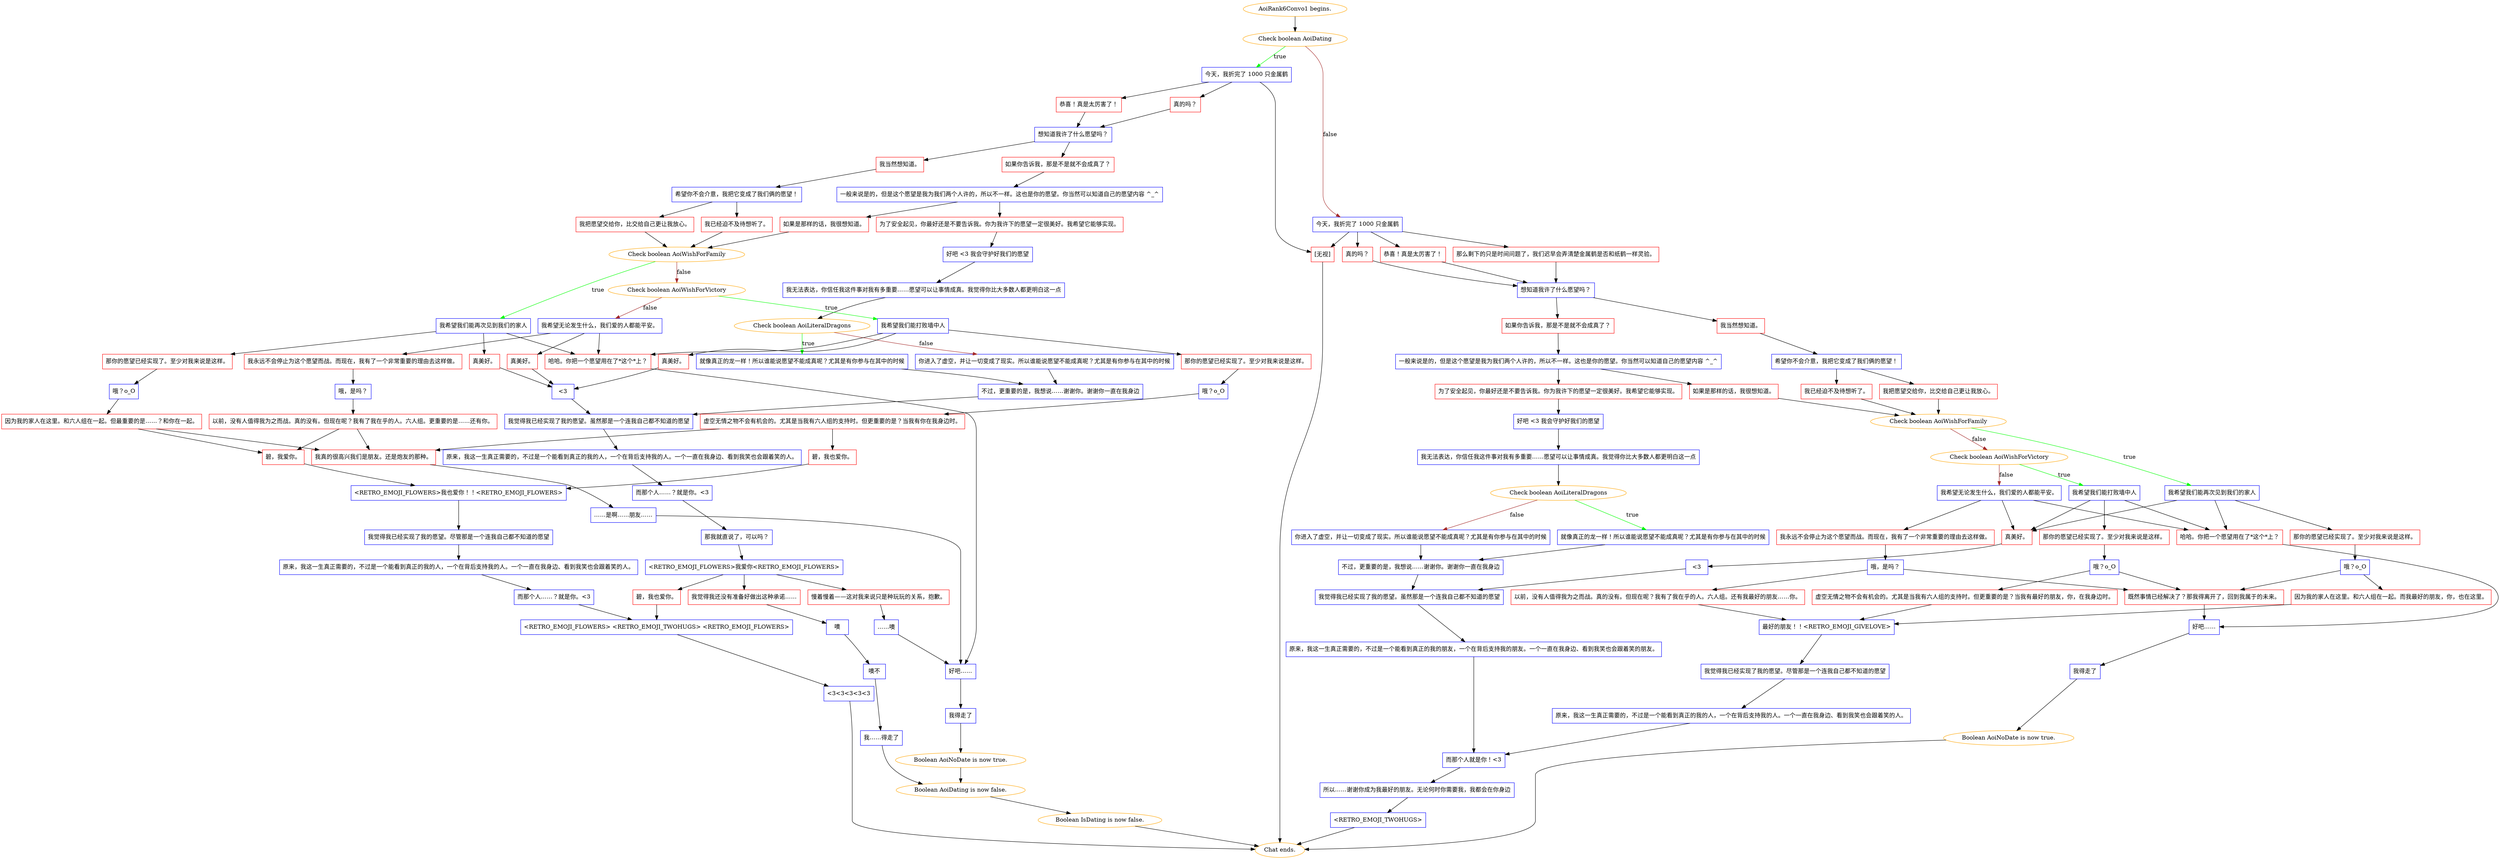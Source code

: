 digraph {
	"AoiRank6Convo1 begins." [color=orange];
		"AoiRank6Convo1 begins." -> j783435710;
	j783435710 [label="Check boolean AoiDating",color=orange];
		j783435710 -> j3181711944 [label=true,color=green];
		j783435710 -> j388171379 [label=false,color=brown];
	j3181711944 [label="今天，我折完了 1000 只金属鹤",shape=box,color=blue];
		j3181711944 -> j539142164;
		j3181711944 -> j2202242338;
		j3181711944 -> j2424094220;
	j388171379 [label="今天，我折完了 1000 只金属鹤",shape=box,color=blue];
		j388171379 -> j3844104113;
		j388171379 -> j849609950;
		j388171379 -> j303601492;
		j388171379 -> j2424094220;
	j539142164 [label="真的吗？",shape=box,color=red];
		j539142164 -> j1408855164;
	j2202242338 [label="恭喜！真是太厉害了！",shape=box,color=red];
		j2202242338 -> j1408855164;
	j2424094220 [label="[无视]",shape=box,color=red];
		j2424094220 -> "Chat ends.";
	j3844104113 [label="那么剩下的只是时间问题了，我们迟早会弄清楚金属鹤是否和纸鹤一样灵验。",shape=box,color=red];
		j3844104113 -> j3807682535;
	j849609950 [label="真的吗？",shape=box,color=red];
		j849609950 -> j3807682535;
	j303601492 [label="恭喜！真是太厉害了！",shape=box,color=red];
		j303601492 -> j3807682535;
	j1408855164 [label="想知道我许了什么愿望吗？",shape=box,color=blue];
		j1408855164 -> j2970012463;
		j1408855164 -> j2492873546;
	"Chat ends." [color=orange];
	j3807682535 [label="想知道我许了什么愿望吗？",shape=box,color=blue];
		j3807682535 -> j2657468331;
		j3807682535 -> j2548262231;
	j2970012463 [label="如果你告诉我，那是不是就不会成真了？",shape=box,color=red];
		j2970012463 -> j1952339030;
	j2492873546 [label="我当然想知道。",shape=box,color=red];
		j2492873546 -> j310383650;
	j2657468331 [label="如果你告诉我，那是不是就不会成真了？",shape=box,color=red];
		j2657468331 -> j1552140085;
	j2548262231 [label="我当然想知道。",shape=box,color=red];
		j2548262231 -> j2855484944;
	j1952339030 [label="一般来说是的，但是这个愿望是我为我们两个人许的，所以不一样。这也是你的愿望。你当然可以知道自己的愿望内容 ^_^",shape=box,color=blue];
		j1952339030 -> j2023238835;
		j1952339030 -> j337035628;
	j310383650 [label="希望你不会介意，我把它变成了我们俩的愿望！",shape=box,color=blue];
		j310383650 -> j3976522295;
		j310383650 -> j2408916240;
	j1552140085 [label="一般来说是的，但是这个愿望是我为我们两个人许的，所以不一样。这也是你的愿望。你当然可以知道自己的愿望内容 ^_^",shape=box,color=blue];
		j1552140085 -> j2894939611;
		j1552140085 -> j2080755903;
	j2855484944 [label="希望你不会介意，我把它变成了我们俩的愿望！",shape=box,color=blue];
		j2855484944 -> j195532190;
		j2855484944 -> j575845645;
	j2023238835 [label="为了安全起见，你最好还是不要告诉我。你为我许下的愿望一定很美好。我希望它能够实现。",shape=box,color=red];
		j2023238835 -> j840732949;
	j337035628 [label="如果是那样的话，我很想知道。",shape=box,color=red];
		j337035628 -> j3247860844;
	j3976522295 [label="我把愿望交给你，比交给自己更让我放心。",shape=box,color=red];
		j3976522295 -> j3247860844;
	j2408916240 [label="我已经迫不及待想听了。",shape=box,color=red];
		j2408916240 -> j3247860844;
	j2894939611 [label="为了安全起见，你最好还是不要告诉我。你为我许下的愿望一定很美好。我希望它能够实现。",shape=box,color=red];
		j2894939611 -> j1896868733;
	j2080755903 [label="如果是那样的话，我很想知道。",shape=box,color=red];
		j2080755903 -> j828909921;
	j195532190 [label="我把愿望交给你，比交给自己更让我放心。",shape=box,color=red];
		j195532190 -> j828909921;
	j575845645 [label="我已经迫不及待想听了。",shape=box,color=red];
		j575845645 -> j828909921;
	j840732949 [label="好吧 <3 我会守护好我们的愿望",shape=box,color=blue];
		j840732949 -> j141455099;
	j3247860844 [label="Check boolean AoiWishForFamily",color=orange];
		j3247860844 -> j351923029 [label=true,color=green];
		j3247860844 -> j703318390 [label=false,color=brown];
	j1896868733 [label="好吧 <3 我会守护好我们的愿望",shape=box,color=blue];
		j1896868733 -> j1015072868;
	j828909921 [label="Check boolean AoiWishForFamily",color=orange];
		j828909921 -> j453976113 [label=true,color=green];
		j828909921 -> j960399770 [label=false,color=brown];
	j141455099 [label="我无法表达，你信任我这件事对我有多重要……愿望可以让事情成真。我觉得你比大多数人都更明白这一点",shape=box,color=blue];
		j141455099 -> j115447101;
	j351923029 [label="我希望我们能再次见到我们的家人",shape=box,color=blue];
		j351923029 -> j1031209805;
		j351923029 -> j4157785652;
		j351923029 -> j3167196354;
	j703318390 [label="Check boolean AoiWishForVictory",color=orange];
		j703318390 -> j608569926 [label=true,color=green];
		j703318390 -> j1552566625 [label=false,color=brown];
	j1015072868 [label="我无法表达，你信任我这件事对我有多重要……愿望可以让事情成真。我觉得你比大多数人都更明白这一点",shape=box,color=blue];
		j1015072868 -> j3584024800;
	j453976113 [label="我希望我们能再次见到我们的家人",shape=box,color=blue];
		j453976113 -> j2701232783;
		j453976113 -> j321776280;
		j453976113 -> j3125249439;
	j960399770 [label="Check boolean AoiWishForVictory",color=orange];
		j960399770 -> j2495100755 [label=true,color=green];
		j960399770 -> j1403424648 [label=false,color=brown];
	j115447101 [label="Check boolean AoiLiteralDragons",color=orange];
		j115447101 -> j1482375939 [label=true,color=green];
		j115447101 -> j2643088867 [label=false,color=brown];
	j1031209805 [label="那你的愿望已经实现了。至少对我来说是这样。",shape=box,color=red];
		j1031209805 -> j1623637514;
	j4157785652 [label="真美好。",shape=box,color=red];
		j4157785652 -> j190533713;
	j3167196354 [label="哈哈。你把一个愿望用在了*这个*上？",shape=box,color=red];
		j3167196354 -> j1921545860;
	j608569926 [label="我希望我们能打败墙中人",shape=box,color=blue];
		j608569926 -> j4269979386;
		j608569926 -> j3785300429;
		j608569926 -> j3167196354;
	j1552566625 [label="我希望无论发生什么，我们爱的人都能平安。",shape=box,color=blue];
		j1552566625 -> j2959916366;
		j1552566625 -> j1022382186;
		j1552566625 -> j3167196354;
	j3584024800 [label="Check boolean AoiLiteralDragons",color=orange];
		j3584024800 -> j3027097577 [label=true,color=green];
		j3584024800 -> j975771016 [label=false,color=brown];
	j2701232783 [label="那你的愿望已经实现了。至少对我来说是这样。",shape=box,color=red];
		j2701232783 -> j4068736332;
	j321776280 [label="真美好。",shape=box,color=red];
		j321776280 -> j2406797236;
	j3125249439 [label="哈哈。你把一个愿望用在了*这个*上？",shape=box,color=red];
		j3125249439 -> j2347143261;
	j2495100755 [label="我希望我们能打败墙中人",shape=box,color=blue];
		j2495100755 -> j1740707855;
		j2495100755 -> j321776280;
		j2495100755 -> j3125249439;
	j1403424648 [label="我希望无论发生什么，我们爱的人都能平安。",shape=box,color=blue];
		j1403424648 -> j2269948758;
		j1403424648 -> j321776280;
		j1403424648 -> j3125249439;
	j1482375939 [label="就像真正的龙一样！所以谁能说愿望不能成真呢？尤其是有你参与在其中的时候",shape=box,color=blue];
		j1482375939 -> j2868999005;
	j2643088867 [label="你进入了虚空，并让一切变成了现实。所以谁能说愿望不能成真呢？尤其是有你参与在其中的时候",shape=box,color=blue];
		j2643088867 -> j2868999005;
	j1623637514 [label="哦？o_O",shape=box,color=blue];
		j1623637514 -> j1923012319;
	j190533713 [label="<3",shape=box,color=blue];
		j190533713 -> j4224110584;
	j1921545860 [label="好吧……",shape=box,color=blue];
		j1921545860 -> j3638428952;
	j4269979386 [label="那你的愿望已经实现了。至少对我来说是这样。",shape=box,color=red];
		j4269979386 -> j1379576025;
	j3785300429 [label="真美好。",shape=box,color=red];
		j3785300429 -> j190533713;
	j2959916366 [label="我永远不会停止为这个愿望而战。而现在，我有了一个非常重要的理由去这样做。",shape=box,color=red];
		j2959916366 -> j1668344465;
	j1022382186 [label="真美好。",shape=box,color=red];
		j1022382186 -> j190533713;
	j3027097577 [label="就像真正的龙一样！所以谁能说愿望不能成真呢？尤其是有你参与在其中的时候",shape=box,color=blue];
		j3027097577 -> j1129032691;
	j975771016 [label="你进入了虚空，并让一切变成了现实。所以谁能说愿望不能成真呢？尤其是有你参与在其中的时候",shape=box,color=blue];
		j975771016 -> j1129032691;
	j4068736332 [label="哦？o_O",shape=box,color=blue];
		j4068736332 -> j326161998;
		j4068736332 -> j1275067073;
	j2406797236 [label="<3",shape=box,color=blue];
		j2406797236 -> j3393274018;
	j2347143261 [label="好吧……",shape=box,color=blue];
		j2347143261 -> j3116985426;
	j1740707855 [label="那你的愿望已经实现了。至少对我来说是这样。",shape=box,color=red];
		j1740707855 -> j697782079;
	j2269948758 [label="我永远不会停止为这个愿望而战。而现在，我有了一个非常重要的理由去这样做。",shape=box,color=red];
		j2269948758 -> j2775915699;
	j2868999005 [label="不过，更重要的是，我想说……谢谢你。谢谢你一直在我身边",shape=box,color=blue];
		j2868999005 -> j4224110584;
	j1923012319 [label="因为我的家人在这里。和六人组在一起。但最重要的是……？和你在一起。",shape=box,color=red];
		j1923012319 -> j2842119348;
		j1923012319 -> j564918719;
	j4224110584 [label="我觉得我已经实现了我的愿望。虽然那是一个连我自己都不知道的愿望",shape=box,color=blue];
		j4224110584 -> j6954350;
	j3638428952 [label="我得走了",shape=box,color=blue];
		j3638428952 -> j2447544522;
	j1379576025 [label="哦？o_O",shape=box,color=blue];
		j1379576025 -> j4173327873;
	j1668344465 [label="哦，是吗？",shape=box,color=blue];
		j1668344465 -> j2440817572;
	j1129032691 [label="不过，更重要的是，我想说……谢谢你。谢谢你一直在我身边",shape=box,color=blue];
		j1129032691 -> j3393274018;
	j326161998 [label="因为我的家人在这里。和六人组在一起。而我最好的朋友，你，也在这里。",shape=box,color=red];
		j326161998 -> j2041926798;
	j1275067073 [label="既然事情已经解决了？那我得离开了，回到我属于的未来。",shape=box,color=red];
		j1275067073 -> j2347143261;
	j3393274018 [label="我觉得我已经实现了我的愿望。虽然那是一个连我自己都不知道的愿望",shape=box,color=blue];
		j3393274018 -> j1343406262;
	j3116985426 [label="我得走了",shape=box,color=blue];
		j3116985426 -> j2246494386;
	j697782079 [label="哦？o_O",shape=box,color=blue];
		j697782079 -> j1503893860;
		j697782079 -> j1275067073;
	j2775915699 [label="哦，是吗？",shape=box,color=blue];
		j2775915699 -> j1344025127;
		j2775915699 -> j1275067073;
	j2842119348 [label="碧，我爱你。",shape=box,color=red];
		j2842119348 -> j3661487538;
	j564918719 [label="我真的很高兴我们是朋友。还是炮友的那种。",shape=box,color=red];
		j564918719 -> j610133285;
	j6954350 [label="原来，我这一生真正需要的，不过是一个能看到真正的我的人，一个在背后支持我的人。一个一直在我身边、看到我笑也会跟着笑的人。",shape=box,color=blue];
		j6954350 -> j2529497828;
	j2447544522 [label="Boolean AoiNoDate is now true.",color=orange];
		j2447544522 -> j2417470976;
	j4173327873 [label="虚空无情之物不会有机会的。尤其是当我有六人组的支持时。但更重要的是？当我有你在我身边时。",shape=box,color=red];
		j4173327873 -> j1330827478;
		j4173327873 -> j564918719;
	j2440817572 [label="以前，没有人值得我为之而战。真的没有。但现在呢？我有了我在乎的人。六人组。更重要的是……还有你。",shape=box,color=red];
		j2440817572 -> j2842119348;
		j2440817572 -> j564918719;
	j2041926798 [label="最好的朋友！！<RETRO_EMOJI_GIVELOVE>",shape=box,color=blue];
		j2041926798 -> j3194369890;
	j1343406262 [label="原来，我这一生真正需要的，不过是一个能看到真正的我的朋友，一个在背后支持我的朋友。一个一直在我身边、看到我笑也会跟着笑的朋友。",shape=box,color=blue];
		j1343406262 -> j1834370491;
	j2246494386 [label="Boolean AoiNoDate is now true.",color=orange];
		j2246494386 -> "Chat ends.";
	j1503893860 [label="虚空无情之物不会有机会的。尤其是当我有六人组的支持时。但更重要的是？当我有最好的朋友，你，在我身边时。",shape=box,color=red];
		j1503893860 -> j2041926798;
	j1344025127 [label="以前，没有人值得我为之而战。真的没有。但现在呢？我有了我在乎的人。六人组。还有我最好的朋友……你。",shape=box,color=red];
		j1344025127 -> j2041926798;
	j3661487538 [label="<RETRO_EMOJI_FLOWERS>我也爱你！！<RETRO_EMOJI_FLOWERS>",shape=box,color=blue];
		j3661487538 -> j3703133439;
	j610133285 [label="……是啊……朋友……",shape=box,color=blue];
		j610133285 -> j1921545860;
	j2529497828 [label="而那个人……？就是你。<3",shape=box,color=blue];
		j2529497828 -> j795424645;
	j2417470976 [label="Boolean AoiDating is now false.",color=orange];
		j2417470976 -> j178902881;
	j1330827478 [label="碧，我也爱你。",shape=box,color=red];
		j1330827478 -> j3661487538;
	j3194369890 [label="我觉得我已经实现了我的愿望。尽管那是一个连我自己都不知道的愿望",shape=box,color=blue];
		j3194369890 -> j4047380536;
	j1834370491 [label="而那个人就是你！<3",shape=box,color=blue];
		j1834370491 -> j3046935961;
	j3703133439 [label="我觉得我已经实现了我的愿望。尽管那是一个连我自己都不知道的愿望",shape=box,color=blue];
		j3703133439 -> j1145381763;
	j795424645 [label="那我就直说了，可以吗？",shape=box,color=blue];
		j795424645 -> j1358457487;
	j178902881 [label="Boolean IsDating is now false.",color=orange];
		j178902881 -> "Chat ends.";
	j4047380536 [label="原来，我这一生真正需要的，不过是一个能看到真正的我的人，一个在背后支持我的人。一个一直在我身边、看到我笑也会跟着笑的人。",shape=box,color=blue];
		j4047380536 -> j1834370491;
	j3046935961 [label="所以……谢谢你成为我最好的朋友。无论何时你需要我，我都会在你身边",shape=box,color=blue];
		j3046935961 -> j2792338544;
	j1145381763 [label="原来，我这一生真正需要的，不过是一个能看到真正的我的人，一个在背后支持我的人。一个一直在我身边、看到我笑也会跟着笑的人。",shape=box,color=blue];
		j1145381763 -> j2716652661;
	j1358457487 [label="<RETRO_EMOJI_FLOWERS>我爱你<RETRO_EMOJI_FLOWERS>",shape=box,color=blue];
		j1358457487 -> j3282184285;
		j1358457487 -> j4022189165;
		j1358457487 -> j2352942807;
	j2792338544 [label="<RETRO_EMOJI_TWOHUGS>",shape=box,color=blue];
		j2792338544 -> "Chat ends.";
	j2716652661 [label="而那个人……？就是你。<3",shape=box,color=blue];
		j2716652661 -> j1798858641;
	j3282184285 [label="碧，我也爱你。",shape=box,color=red];
		j3282184285 -> j1798858641;
	j4022189165 [label="我觉得我还没有准备好做出这种承诺……",shape=box,color=red];
		j4022189165 -> j3175810084;
	j2352942807 [label="慢着慢着——这对我来说只是种玩玩的关系，抱歉。",shape=box,color=red];
		j2352942807 -> j1999926381;
	j1798858641 [label="<RETRO_EMOJI_FLOWERS> <RETRO_EMOJI_TWOHUGS> <RETRO_EMOJI_FLOWERS>",shape=box,color=blue];
		j1798858641 -> j492764616;
	j3175810084 [label="噢",shape=box,color=blue];
		j3175810084 -> j1445504925;
	j1999926381 [label="……噢",shape=box,color=blue];
		j1999926381 -> j1921545860;
	j492764616 [label="<3<3<3<3<3",shape=box,color=blue];
		j492764616 -> "Chat ends.";
	j1445504925 [label="噢不",shape=box,color=blue];
		j1445504925 -> j3045859134;
	j3045859134 [label="我……得走了",shape=box,color=blue];
		j3045859134 -> j2417470976;
}
